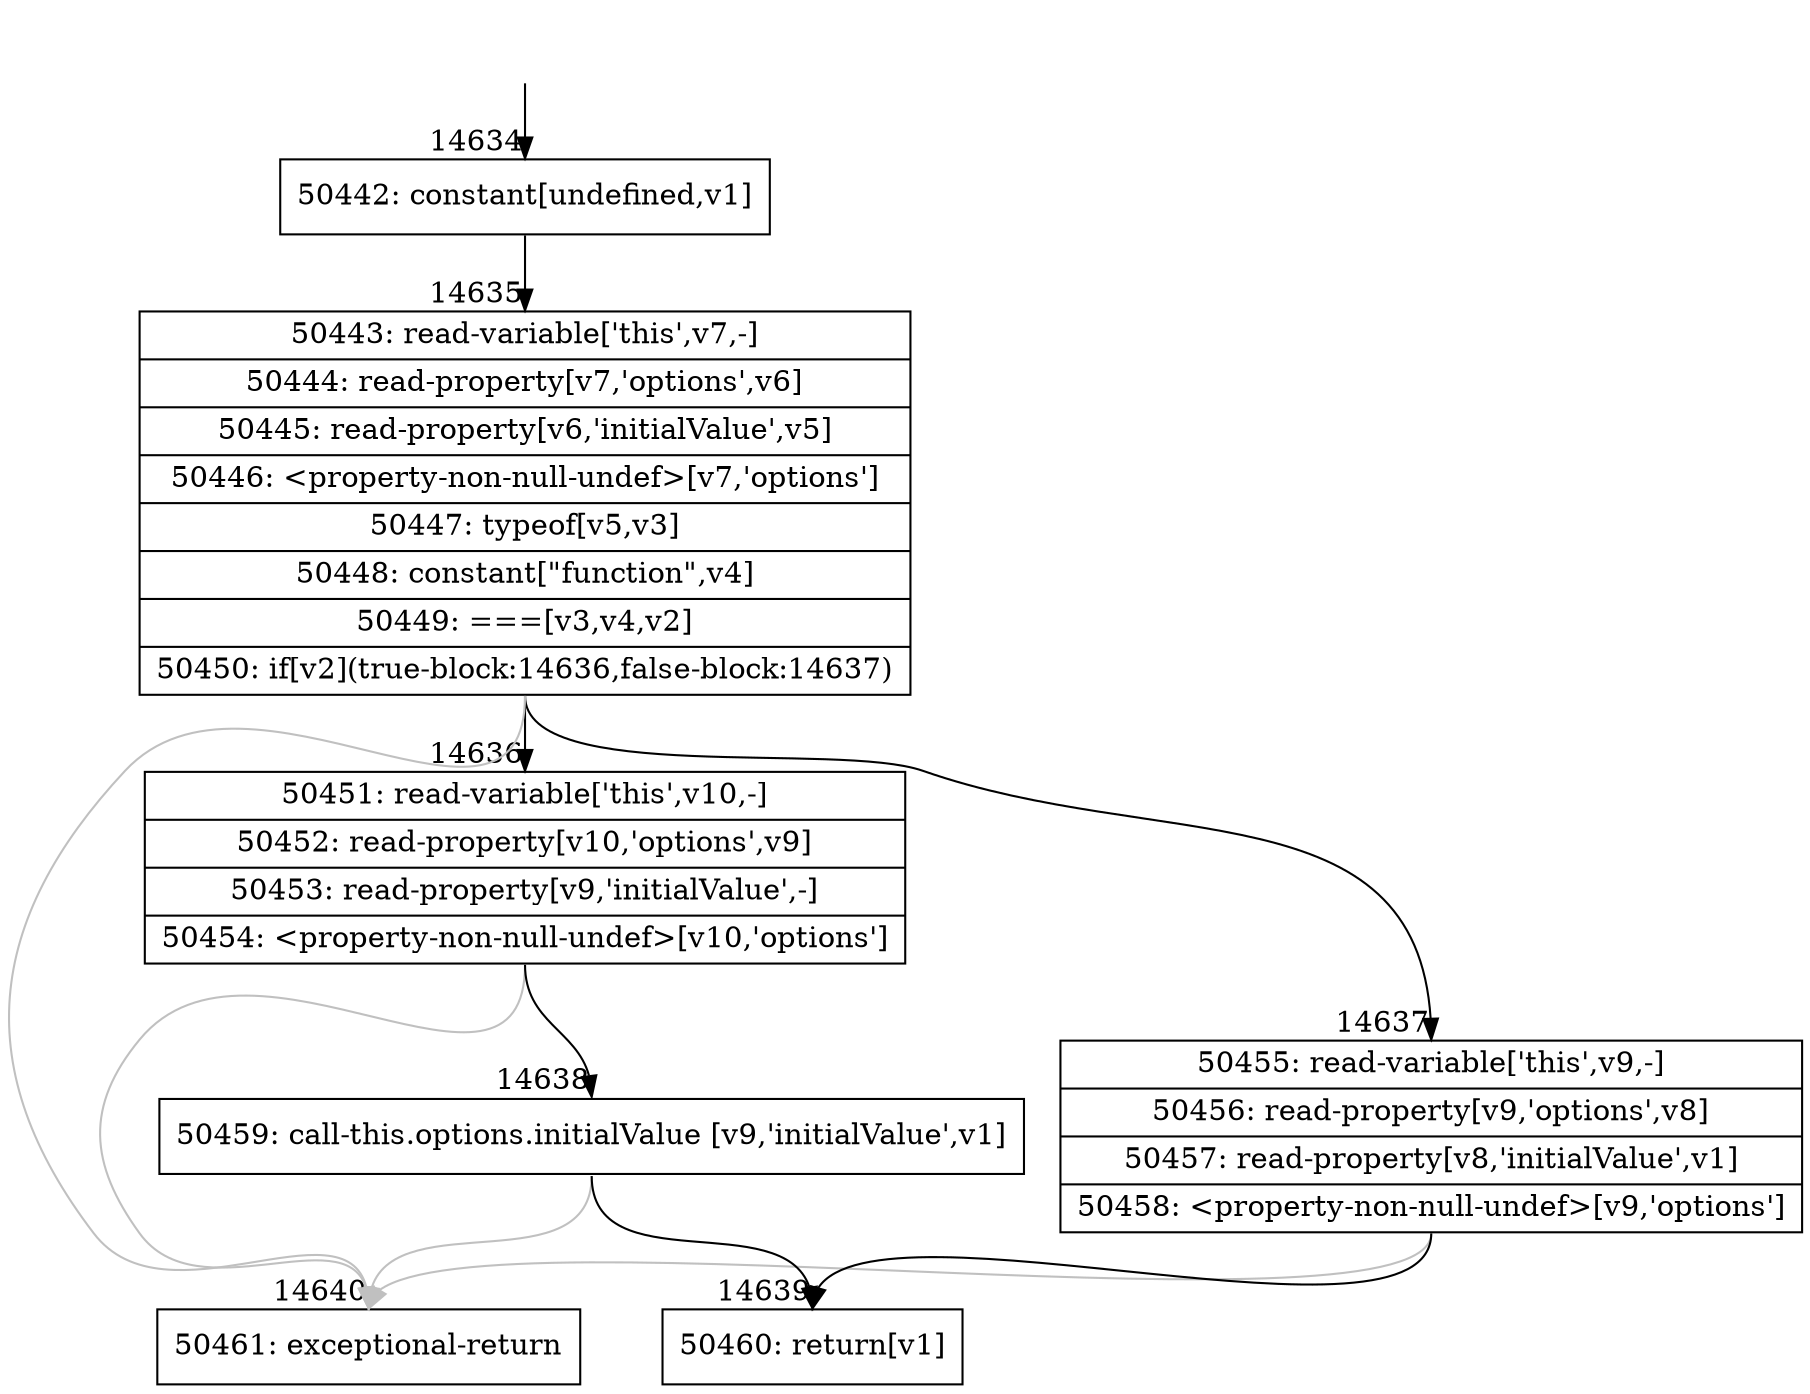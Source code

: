 digraph {
rankdir="TD"
BB_entry1222[shape=none,label=""];
BB_entry1222 -> BB14634 [tailport=s, headport=n, headlabel="    14634"]
BB14634 [shape=record label="{50442: constant[undefined,v1]}" ] 
BB14634 -> BB14635 [tailport=s, headport=n, headlabel="      14635"]
BB14635 [shape=record label="{50443: read-variable['this',v7,-]|50444: read-property[v7,'options',v6]|50445: read-property[v6,'initialValue',v5]|50446: \<property-non-null-undef\>[v7,'options']|50447: typeof[v5,v3]|50448: constant[\"function\",v4]|50449: ===[v3,v4,v2]|50450: if[v2](true-block:14636,false-block:14637)}" ] 
BB14635 -> BB14636 [tailport=s, headport=n, headlabel="      14636"]
BB14635 -> BB14637 [tailport=s, headport=n, headlabel="      14637"]
BB14635 -> BB14640 [tailport=s, headport=n, color=gray, headlabel="      14640"]
BB14636 [shape=record label="{50451: read-variable['this',v10,-]|50452: read-property[v10,'options',v9]|50453: read-property[v9,'initialValue',-]|50454: \<property-non-null-undef\>[v10,'options']}" ] 
BB14636 -> BB14638 [tailport=s, headport=n, headlabel="      14638"]
BB14636 -> BB14640 [tailport=s, headport=n, color=gray]
BB14637 [shape=record label="{50455: read-variable['this',v9,-]|50456: read-property[v9,'options',v8]|50457: read-property[v8,'initialValue',v1]|50458: \<property-non-null-undef\>[v9,'options']}" ] 
BB14637 -> BB14639 [tailport=s, headport=n, headlabel="      14639"]
BB14637 -> BB14640 [tailport=s, headport=n, color=gray]
BB14638 [shape=record label="{50459: call-this.options.initialValue [v9,'initialValue',v1]}" ] 
BB14638 -> BB14639 [tailport=s, headport=n]
BB14638 -> BB14640 [tailport=s, headport=n, color=gray]
BB14639 [shape=record label="{50460: return[v1]}" ] 
BB14640 [shape=record label="{50461: exceptional-return}" ] 
//#$~ 26768
}
